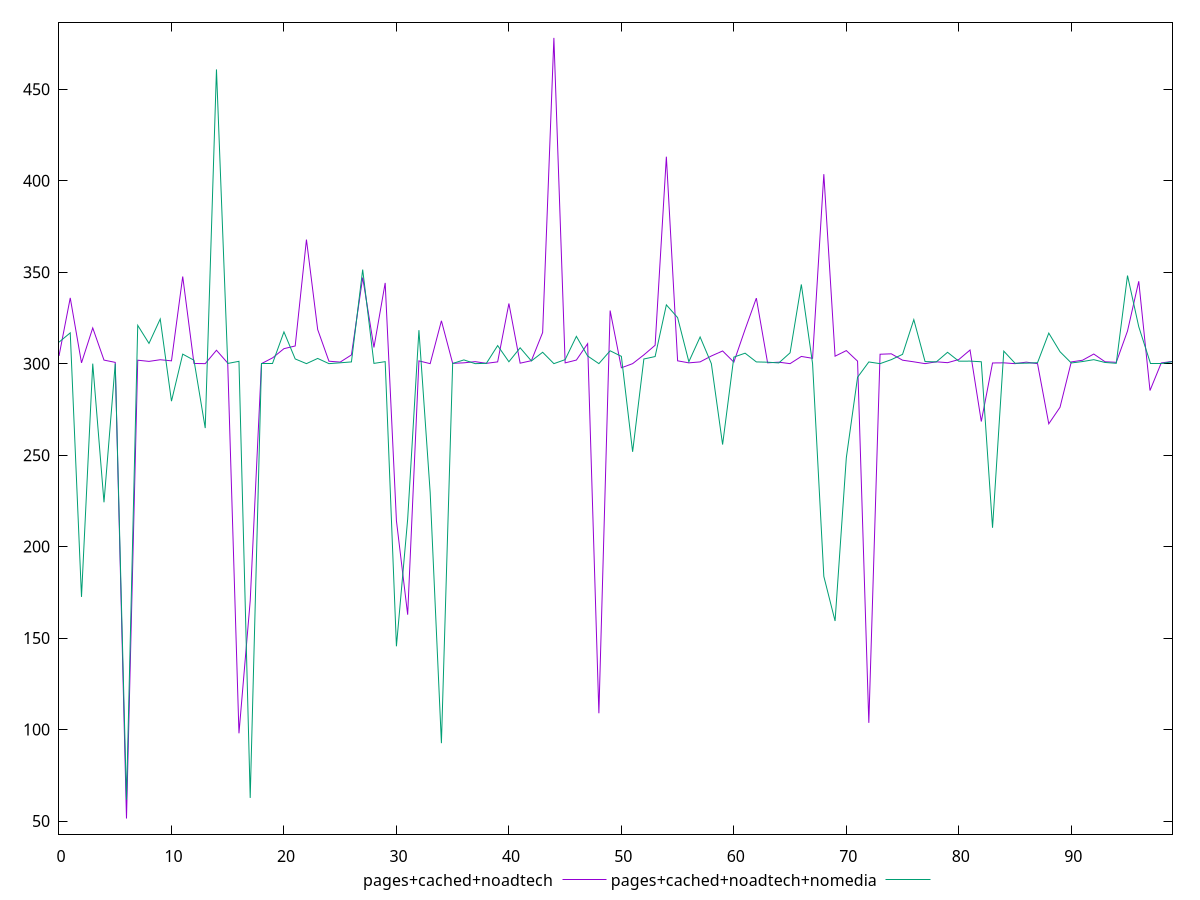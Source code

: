 reset

$pagesCachedNoadtech <<EOF
0 304.212
1 335.924
2 300.428
3 319.512
4 301.936
5 300.692
6 51.40700000524521
7 301.884
8 301.232
9 302.134
10 301.536
11 347.622
12 300.096
13 300
14 307.314
15 300.324
16 97.98699998855591
17 170.36399999260902
18 300
19 303.198
20 308.182
21 309.656
22 367.7790000140667
23 318.616
24 301.326
25 300.844
26 304.766
27 347.068
28 308.848
29 344.116
30 214.15499997138977
31 162.8120000064373
32 301.502
33 300
34 323.424
35 300.162
36 300.448
37 301.086
38 300.16
39 300.966
40 332.86
41 300.255999982357
42 301.612
43 317.006
44 478.014
45 300.41
46 301.954
47 310.916
48 108.93499994277954
49 329.01
50 297.7490000128746
51 300
52 304.784
53 310.038
54 413.088
55 301.54
56 300.428
57 300.952
58 304.186
59 306.926
60 300.846
61 318.706
62 335.804
63 300.454
64 300.788
65 300
66 303.944
67 302.91
68 403.54
69 304.07
70 307.134
71 301.364
72 103.6879999935627
73 305.14
74 305.368
75 301.888
76 300.992
77 300
78 301.008
79 300.524
80 302.238
81 307.444
82 268.386000007391
83 300.368
84 300.44
85 300
86 300.82
87 300
88 267.1229999959469
89 276.16300001740456
90 300.94
91 301.858
92 305.256
93 301.03
94 300.724
95 317.828
96 345.02
97 285.3120000064373
98 300.39
99 301.22
EOF

$pagesCachedNoadtechNomedia <<EOF
0 311.748
1 316.8240000009537
2 172.5130000114441
3 300
4 224.20899999141693
5 300
6 61.73099997639656
7 320.912
8 311.06600000000003
9 324.3920000195503
10 279.4819999933243
11 305.194
12 301.864
13 264.78700000047684
14 460.79999999999995
15 300.098
16 301.27
17 62.66600000858307
18 300
19 300
20 317.344
21 302.574
22 300
23 302.848
24 300
25 300.462
26 300.944
27 351.40499997138977
28 300.14
29 301.086
30 145.5329999923706
31 215.04299998283386
32 318.284
33 229.57400000095367
34 92.58999994397163
35 300.096
36 302.04
37 300
38 300.174
39 309.868
40 301.03
41 308.66
42 301.472
43 306.22
44 300
45 302.182
46 314.908
47 304.184
48 300
49 307.024
50 303.988
51 251.81100004911423
52 302.54
53 303.872
54 332.116
55 325.144
56 301.052
57 314.57
58 300
59 255.77399998903275
60 303.572
61 305.712
62 300.94
63 300.786
64 300.392
65 305.926
66 343.284
67 300
68 183.73199999332428
69 159.35899996757507
70 248.57499998807907
71 292.5740000009537
72 300.922
73 300
74 302.186
75 305.084
76 324.048
77 301.142
78 300.942
79 306.196
80 301.342
81 301.378
82 301.03
83 210.31099998950958
84 306.838
85 300.206
86 300.248
87 300.516
88 316.684
89 306.516
90 300.372
91 301.14
92 302.17
93 300.644
94 300.188
95 348.138
96 320.1759999990463
97 300
98 300
99 301.082
EOF

set key outside below
set xrange [0:99]
set yrange [42.874860005350115:486.5461399998951]
set trange [42.874860005350115:486.5461399998951]
set terminal svg size 640, 520 enhanced background rgb 'white'
set output "report_00013_2021-02-09T12-04-24.940Z/uses-rel-preconnect/comparison/line/2_vs_3.svg"

plot $pagesCachedNoadtech title "pages+cached+noadtech" with line, \
     $pagesCachedNoadtechNomedia title "pages+cached+noadtech+nomedia" with line

reset
